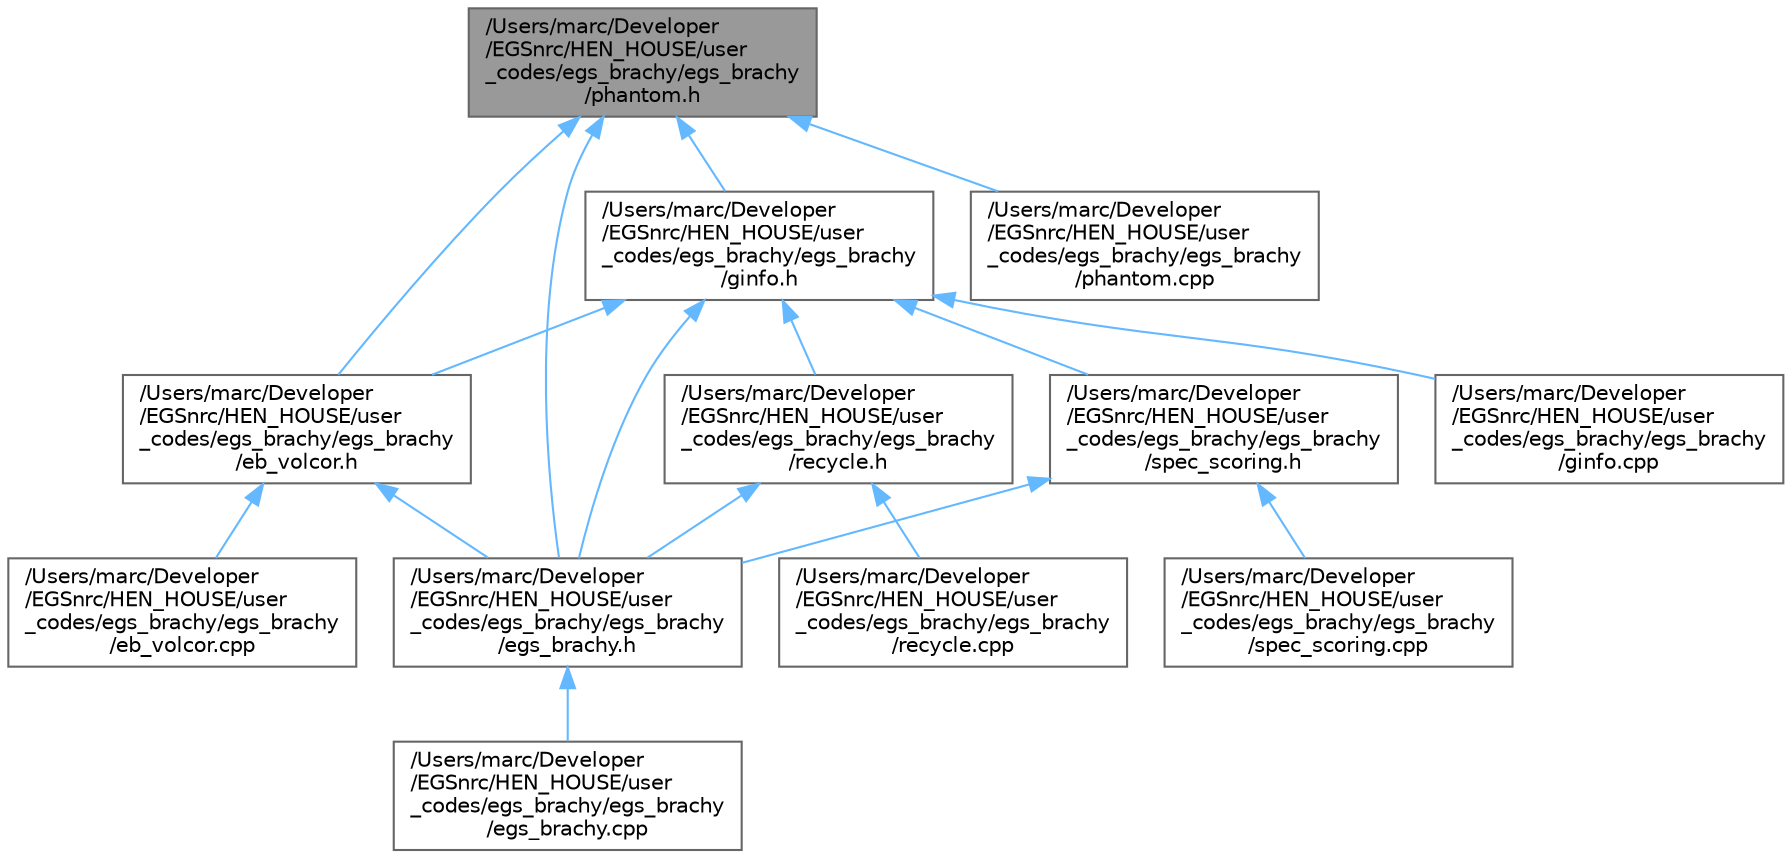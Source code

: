 digraph "/Users/marc/Developer/EGSnrc/HEN_HOUSE/user_codes/egs_brachy/egs_brachy/phantom.h"
{
 // LATEX_PDF_SIZE
  bgcolor="transparent";
  edge [fontname=Helvetica,fontsize=10,labelfontname=Helvetica,labelfontsize=10];
  node [fontname=Helvetica,fontsize=10,shape=box,height=0.2,width=0.4];
  Node1 [id="Node000001",label="/Users/marc/Developer\l/EGSnrc/HEN_HOUSE/user\l_codes/egs_brachy/egs_brachy\l/phantom.h",height=0.2,width=0.4,color="gray40", fillcolor="grey60", style="filled", fontcolor="black",tooltip="Header file for phantom objects."];
  Node1 -> Node2 [id="edge1_Node000001_Node000002",dir="back",color="steelblue1",style="solid",tooltip=" "];
  Node2 [id="Node000002",label="/Users/marc/Developer\l/EGSnrc/HEN_HOUSE/user\l_codes/egs_brachy/egs_brachy\l/eb_volcor.h",height=0.2,width=0.4,color="grey40", fillcolor="white", style="filled",URL="$eb__volcor_8h.html",tooltip="Volume correction routines for egs_brachy."];
  Node2 -> Node3 [id="edge2_Node000002_Node000003",dir="back",color="steelblue1",style="solid",tooltip=" "];
  Node3 [id="Node000003",label="/Users/marc/Developer\l/EGSnrc/HEN_HOUSE/user\l_codes/egs_brachy/egs_brachy\l/eb_volcor.cpp",height=0.2,width=0.4,color="grey40", fillcolor="white", style="filled",URL="$eb__volcor_8cpp.html",tooltip="Main implementation of volume correction routines."];
  Node2 -> Node4 [id="edge3_Node000002_Node000004",dir="back",color="steelblue1",style="solid",tooltip=" "];
  Node4 [id="Node000004",label="/Users/marc/Developer\l/EGSnrc/HEN_HOUSE/user\l_codes/egs_brachy/egs_brachy\l/egs_brachy.h",height=0.2,width=0.4,color="grey40", fillcolor="white", style="filled",URL="$egs__brachy_8h.html",tooltip="the main egs_brachy application header file"];
  Node4 -> Node5 [id="edge4_Node000004_Node000005",dir="back",color="steelblue1",style="solid",tooltip=" "];
  Node5 [id="Node000005",label="/Users/marc/Developer\l/EGSnrc/HEN_HOUSE/user\l_codes/egs_brachy/egs_brachy\l/egs_brachy.cpp",height=0.2,width=0.4,color="grey40", fillcolor="white", style="filled",URL="$egs__brachy_8cpp.html",tooltip="the main egs_brachy application implementation file"];
  Node1 -> Node4 [id="edge5_Node000001_Node000004",dir="back",color="steelblue1",style="solid",tooltip=" "];
  Node1 -> Node6 [id="edge6_Node000001_Node000006",dir="back",color="steelblue1",style="solid",tooltip=" "];
  Node6 [id="Node000006",label="/Users/marc/Developer\l/EGSnrc/HEN_HOUSE/user\l_codes/egs_brachy/egs_brachy\l/ginfo.h",height=0.2,width=0.4,color="grey40", fillcolor="white", style="filled",URL="$ginfo_8h.html",tooltip="ginfo contains classes for organizing information about the geometries present in an egs_brachy simul..."];
  Node6 -> Node2 [id="edge7_Node000006_Node000002",dir="back",color="steelblue1",style="solid",tooltip=" "];
  Node6 -> Node4 [id="edge8_Node000006_Node000004",dir="back",color="steelblue1",style="solid",tooltip=" "];
  Node6 -> Node7 [id="edge9_Node000006_Node000007",dir="back",color="steelblue1",style="solid",tooltip=" "];
  Node7 [id="Node000007",label="/Users/marc/Developer\l/EGSnrc/HEN_HOUSE/user\l_codes/egs_brachy/egs_brachy\l/ginfo.cpp",height=0.2,width=0.4,color="grey40", fillcolor="white", style="filled",URL="$ginfo_8cpp.html",tooltip="implementation of Geometry Info class."];
  Node6 -> Node8 [id="edge10_Node000006_Node000008",dir="back",color="steelblue1",style="solid",tooltip=" "];
  Node8 [id="Node000008",label="/Users/marc/Developer\l/EGSnrc/HEN_HOUSE/user\l_codes/egs_brachy/egs_brachy\l/recycle.h",height=0.2,width=0.4,color="grey40", fillcolor="white", style="filled",URL="$recycle_8h.html",tooltip="class definitions for recycling"];
  Node8 -> Node4 [id="edge11_Node000008_Node000004",dir="back",color="steelblue1",style="solid",tooltip=" "];
  Node8 -> Node9 [id="edge12_Node000008_Node000009",dir="back",color="steelblue1",style="solid",tooltip=" "];
  Node9 [id="Node000009",label="/Users/marc/Developer\l/EGSnrc/HEN_HOUSE/user\l_codes/egs_brachy/egs_brachy\l/recycle.cpp",height=0.2,width=0.4,color="grey40", fillcolor="white", style="filled",URL="$recycle_8cpp.html",tooltip="class imlementations for recycling"];
  Node6 -> Node10 [id="edge13_Node000006_Node000010",dir="back",color="steelblue1",style="solid",tooltip=" "];
  Node10 [id="Node000010",label="/Users/marc/Developer\l/EGSnrc/HEN_HOUSE/user\l_codes/egs_brachy/egs_brachy\l/spec_scoring.h",height=0.2,width=0.4,color="grey40", fillcolor="white", style="filled",URL="$spec__scoring_8h.html",tooltip="Definition of spectrum scoring classes."];
  Node10 -> Node4 [id="edge14_Node000010_Node000004",dir="back",color="steelblue1",style="solid",tooltip=" "];
  Node10 -> Node11 [id="edge15_Node000010_Node000011",dir="back",color="steelblue1",style="solid",tooltip=" "];
  Node11 [id="Node000011",label="/Users/marc/Developer\l/EGSnrc/HEN_HOUSE/user\l_codes/egs_brachy/egs_brachy\l/spec_scoring.cpp",height=0.2,width=0.4,color="grey40", fillcolor="white", style="filled",URL="$spec__scoring_8cpp.html",tooltip="implementation of spectrum scoring classes."];
  Node1 -> Node12 [id="edge16_Node000001_Node000012",dir="back",color="steelblue1",style="solid",tooltip=" "];
  Node12 [id="Node000012",label="/Users/marc/Developer\l/EGSnrc/HEN_HOUSE/user\l_codes/egs_brachy/egs_brachy\l/phantom.cpp",height=0.2,width=0.4,color="grey40", fillcolor="white", style="filled",URL="$phantom_8cpp.html",tooltip="Implementation of phantom objects."];
}
